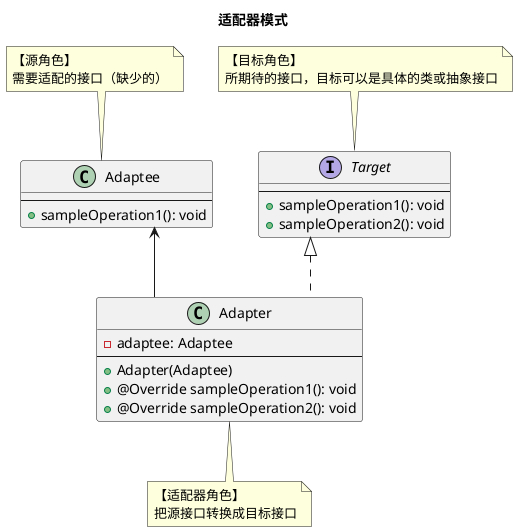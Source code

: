 @startuml
skinparam linetype ortho

title 适配器模式

interface Target {
    --
    + sampleOperation1(): void
    + sampleOperation2(): void
}
note top of Target: 【目标角色】\n所期待的接口，目标可以是具体的类或抽象接口

class Adaptee {
    --
    + sampleOperation1(): void
}
note top of Adaptee: 【源角色】\n需要适配的接口（缺少的）

class Adapter {
    - adaptee: Adaptee
    --
    + Adapter(Adaptee)
    + @Override sampleOperation1(): void
    + @Override sampleOperation2(): void
}
Target <|.. Adapter
Adaptee <-- Adapter
note bottom of Adapter: 【适配器角色】\n把源接口转换成目标接口

@enduml